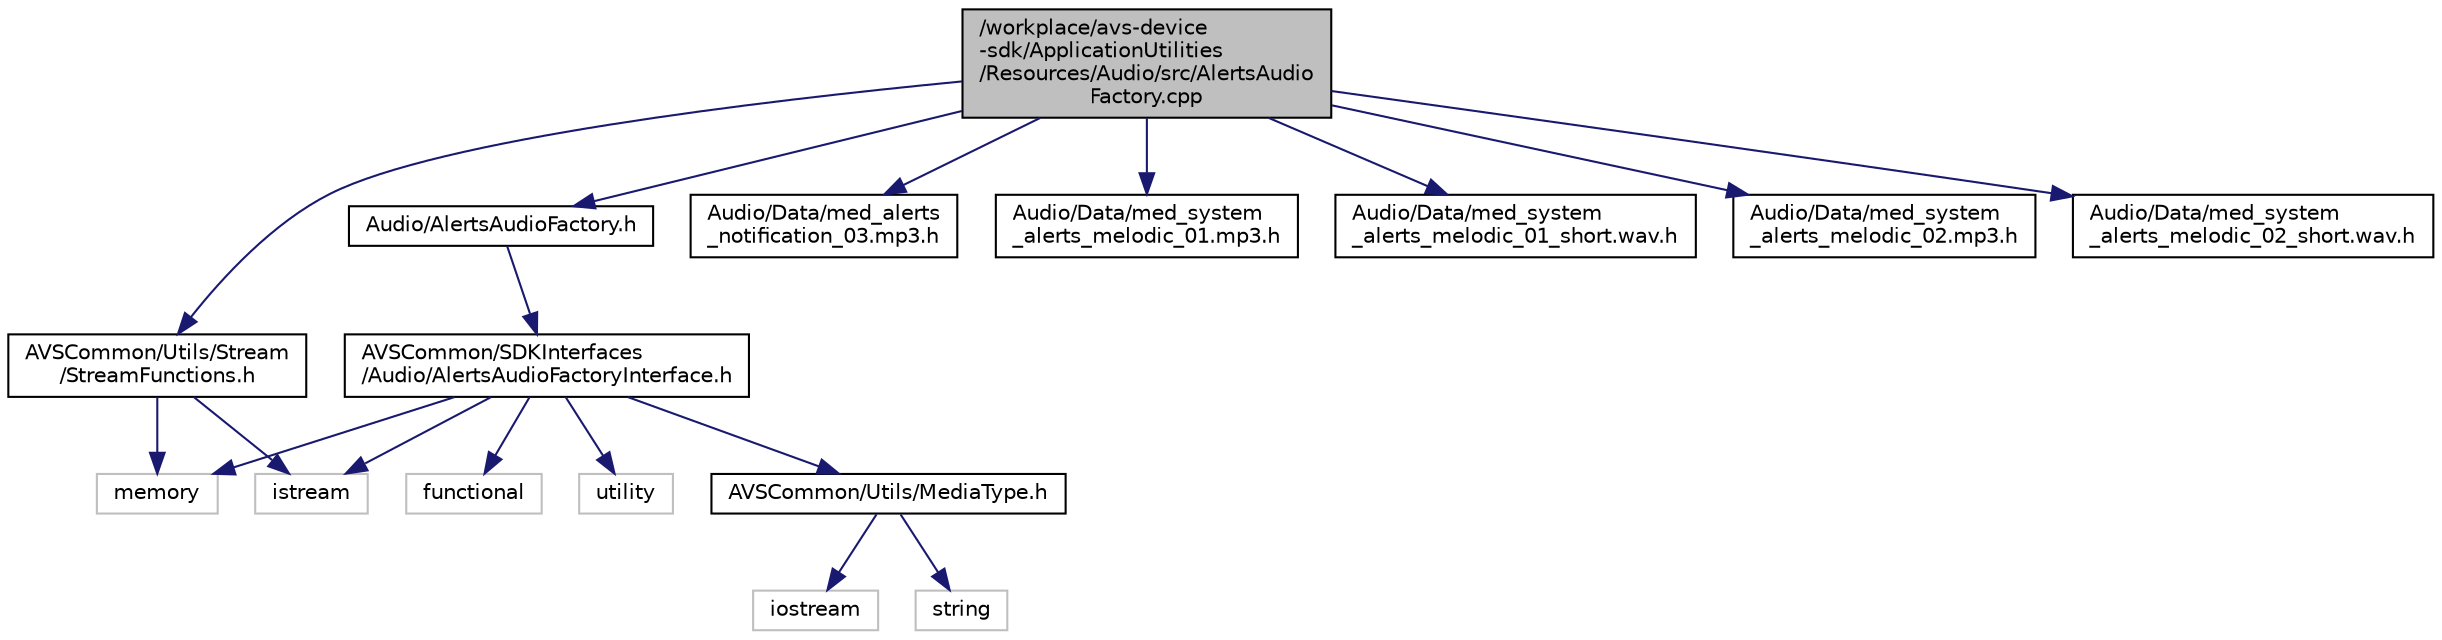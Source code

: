 digraph "/workplace/avs-device-sdk/ApplicationUtilities/Resources/Audio/src/AlertsAudioFactory.cpp"
{
  edge [fontname="Helvetica",fontsize="10",labelfontname="Helvetica",labelfontsize="10"];
  node [fontname="Helvetica",fontsize="10",shape=record];
  Node0 [label="/workplace/avs-device\l-sdk/ApplicationUtilities\l/Resources/Audio/src/AlertsAudio\lFactory.cpp",height=0.2,width=0.4,color="black", fillcolor="grey75", style="filled", fontcolor="black"];
  Node0 -> Node1 [color="midnightblue",fontsize="10",style="solid",fontname="Helvetica"];
  Node1 [label="Audio/AlertsAudioFactory.h",height=0.2,width=0.4,color="black", fillcolor="white", style="filled",URL="$_alerts_audio_factory_8h.html"];
  Node1 -> Node2 [color="midnightblue",fontsize="10",style="solid",fontname="Helvetica"];
  Node2 [label="AVSCommon/SDKInterfaces\l/Audio/AlertsAudioFactoryInterface.h",height=0.2,width=0.4,color="black", fillcolor="white", style="filled",URL="$_alerts_audio_factory_interface_8h.html"];
  Node2 -> Node3 [color="midnightblue",fontsize="10",style="solid",fontname="Helvetica"];
  Node3 [label="functional",height=0.2,width=0.4,color="grey75", fillcolor="white", style="filled"];
  Node2 -> Node4 [color="midnightblue",fontsize="10",style="solid",fontname="Helvetica"];
  Node4 [label="istream",height=0.2,width=0.4,color="grey75", fillcolor="white", style="filled"];
  Node2 -> Node5 [color="midnightblue",fontsize="10",style="solid",fontname="Helvetica"];
  Node5 [label="memory",height=0.2,width=0.4,color="grey75", fillcolor="white", style="filled"];
  Node2 -> Node6 [color="midnightblue",fontsize="10",style="solid",fontname="Helvetica"];
  Node6 [label="utility",height=0.2,width=0.4,color="grey75", fillcolor="white", style="filled"];
  Node2 -> Node7 [color="midnightblue",fontsize="10",style="solid",fontname="Helvetica"];
  Node7 [label="AVSCommon/Utils/MediaType.h",height=0.2,width=0.4,color="black", fillcolor="white", style="filled",URL="$_media_type_8h.html"];
  Node7 -> Node8 [color="midnightblue",fontsize="10",style="solid",fontname="Helvetica"];
  Node8 [label="iostream",height=0.2,width=0.4,color="grey75", fillcolor="white", style="filled"];
  Node7 -> Node9 [color="midnightblue",fontsize="10",style="solid",fontname="Helvetica"];
  Node9 [label="string",height=0.2,width=0.4,color="grey75", fillcolor="white", style="filled"];
  Node0 -> Node10 [color="midnightblue",fontsize="10",style="solid",fontname="Helvetica"];
  Node10 [label="AVSCommon/Utils/Stream\l/StreamFunctions.h",height=0.2,width=0.4,color="black", fillcolor="white", style="filled",URL="$_stream_functions_8h.html"];
  Node10 -> Node5 [color="midnightblue",fontsize="10",style="solid",fontname="Helvetica"];
  Node10 -> Node4 [color="midnightblue",fontsize="10",style="solid",fontname="Helvetica"];
  Node0 -> Node11 [color="midnightblue",fontsize="10",style="solid",fontname="Helvetica"];
  Node11 [label="Audio/Data/med_alerts\l_notification_03.mp3.h",height=0.2,width=0.4,color="black", fillcolor="white", style="filled",URL="$med__alerts__notification__03_8mp3_8h.html"];
  Node0 -> Node12 [color="midnightblue",fontsize="10",style="solid",fontname="Helvetica"];
  Node12 [label="Audio/Data/med_system\l_alerts_melodic_01.mp3.h",height=0.2,width=0.4,color="black", fillcolor="white", style="filled",URL="$med__system__alerts__melodic__01_8mp3_8h.html"];
  Node0 -> Node13 [color="midnightblue",fontsize="10",style="solid",fontname="Helvetica"];
  Node13 [label="Audio/Data/med_system\l_alerts_melodic_01_short.wav.h",height=0.2,width=0.4,color="black", fillcolor="white", style="filled",URL="$med__system__alerts__melodic__01__short_8wav_8h.html"];
  Node0 -> Node14 [color="midnightblue",fontsize="10",style="solid",fontname="Helvetica"];
  Node14 [label="Audio/Data/med_system\l_alerts_melodic_02.mp3.h",height=0.2,width=0.4,color="black", fillcolor="white", style="filled",URL="$med__system__alerts__melodic__02_8mp3_8h.html"];
  Node0 -> Node15 [color="midnightblue",fontsize="10",style="solid",fontname="Helvetica"];
  Node15 [label="Audio/Data/med_system\l_alerts_melodic_02_short.wav.h",height=0.2,width=0.4,color="black", fillcolor="white", style="filled",URL="$med__system__alerts__melodic__02__short_8wav_8h.html"];
}

